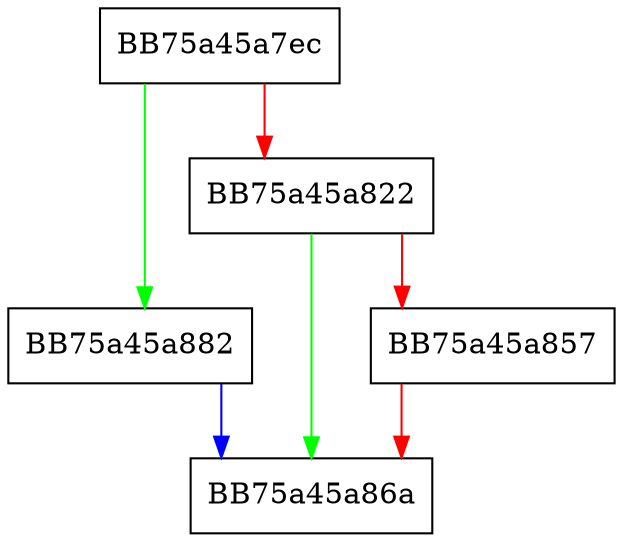 digraph walWriteOneFrame {
  node [shape="box"];
  graph [splines=ortho];
  BB75a45a7ec -> BB75a45a882 [color="green"];
  BB75a45a7ec -> BB75a45a822 [color="red"];
  BB75a45a822 -> BB75a45a86a [color="green"];
  BB75a45a822 -> BB75a45a857 [color="red"];
  BB75a45a857 -> BB75a45a86a [color="red"];
  BB75a45a882 -> BB75a45a86a [color="blue"];
}